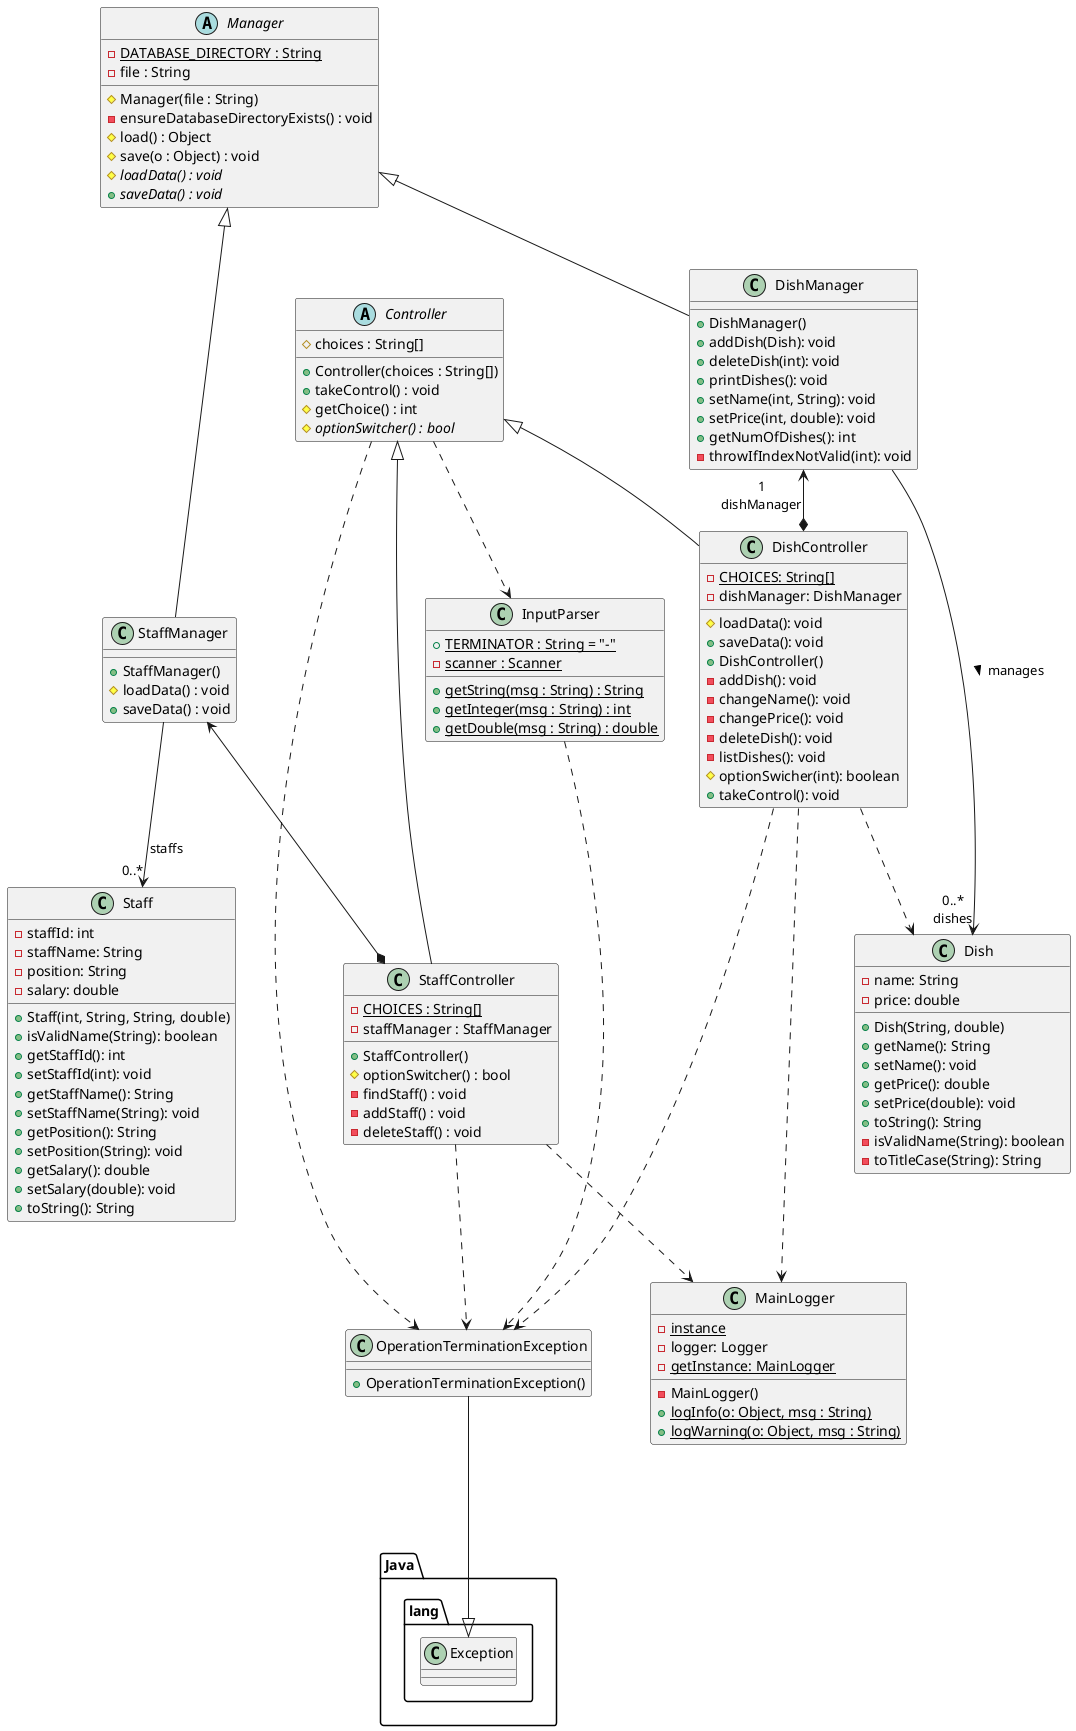 @startuml
abstract class Manager {
-{static}DATABASE_DIRECTORY : String
-file : String
#Manager(file : String)
-ensureDatabaseDirectoryExists() : void
#load() : Object
#save(o : Object) : void
#{abstract}loadData() : void
+{abstract}saveData() : void
}

class StaffManager {
+StaffManager()
#loadData() : void
+saveData() : void
}

abstract class Controller {
#choices : String[]
+Controller(choices : String[])
+takeControl() : void
#getChoice() : int
#{abstract}optionSwitcher() : bool
}

class StaffController {
-{static}CHOICES : String[]
-staffManager : StaffManager
+StaffController()
#optionSwitcher() : bool
-findStaff() : void
-addStaff() : void
-deleteStaff() : void
}

class Staff {
    -staffId: int
    -staffName: String
    -position: String
    -salary: double
    +Staff(int, String, String, double)
    +isValidName(String): boolean
    +getStaffId(): int
    +setStaffId(int): void
    +getStaffName(): String
    +setStaffName(String): void
    +getPosition(): String
    +setPosition(String): void
    +getSalary(): double
    +setSalary(double): void
    +toString(): String
}

class InputParser {
+{static}TERMINATOR : String = "-"
-{static}scanner : Scanner
+{static}getString(msg : String) : String
+{static}getInteger(msg : String) : int
+{static}getDouble(msg : String) : double
}

class Dish {
    -name: String
    -price: double
    +Dish(String, double)
    +getName(): String
    +setName(): void
    +getPrice(): double
    +setPrice(double): void
    +toString(): String
    -isValidName(String): boolean
    -toTitleCase(String): String
}

class DishManager {
    +DishManager()
    +addDish(Dish): void
    +deleteDish(int): void
    +printDishes(): void
    +setName(int, String): void
    +setPrice(int, double): void
    +getNumOfDishes(): int
    -throwIfIndexNotValid(int): void
}

class DishController {
    -{static}CHOICES: String[]
    -dishManager: DishManager
    #loadData(): void
    +saveData(): void
    +DishController()
    -addDish(): void
    -changeName(): void
    -changePrice(): void
    -deleteDish(): void
    -listDishes(): void
    #optionSwicher(int): boolean
    +takeControl(): void
}

class MainLogger {
    -{static}instance
    -logger: Logger
    -MainLogger()
    -{static}getInstance: MainLogger
    +{static}logInfo(o: Object, msg : String)
    +{static}logWarning(o: Object, msg : String)
}

class OperationTerminationException {
    +OperationTerminationException()
}

'Exception
OperationTerminationException ---|> Java.lang.Exception
InputParser ..> OperationTerminationException
Controller ..> OperationTerminationException
StaffController ..> OperationTerminationException
DishController ..> OperationTerminationException

'Logger
DishController ..> MainLogger
StaffController ..> MainLogger

'Staff relations
Manager <|--- StaffManager
StaffManager <--* StaffController
Controller <|--- StaffController
Controller ..> InputParser
StaffManager --> "0..*" Staff : staffs

'Dish relations
Manager <|-- DishManager
Controller <|-- DishController
Dish "0..*\ndishes" <-- DishManager: manages <
DishManager "1\ndishManager" <--* DishController
DishController .-> Dish
@enduml